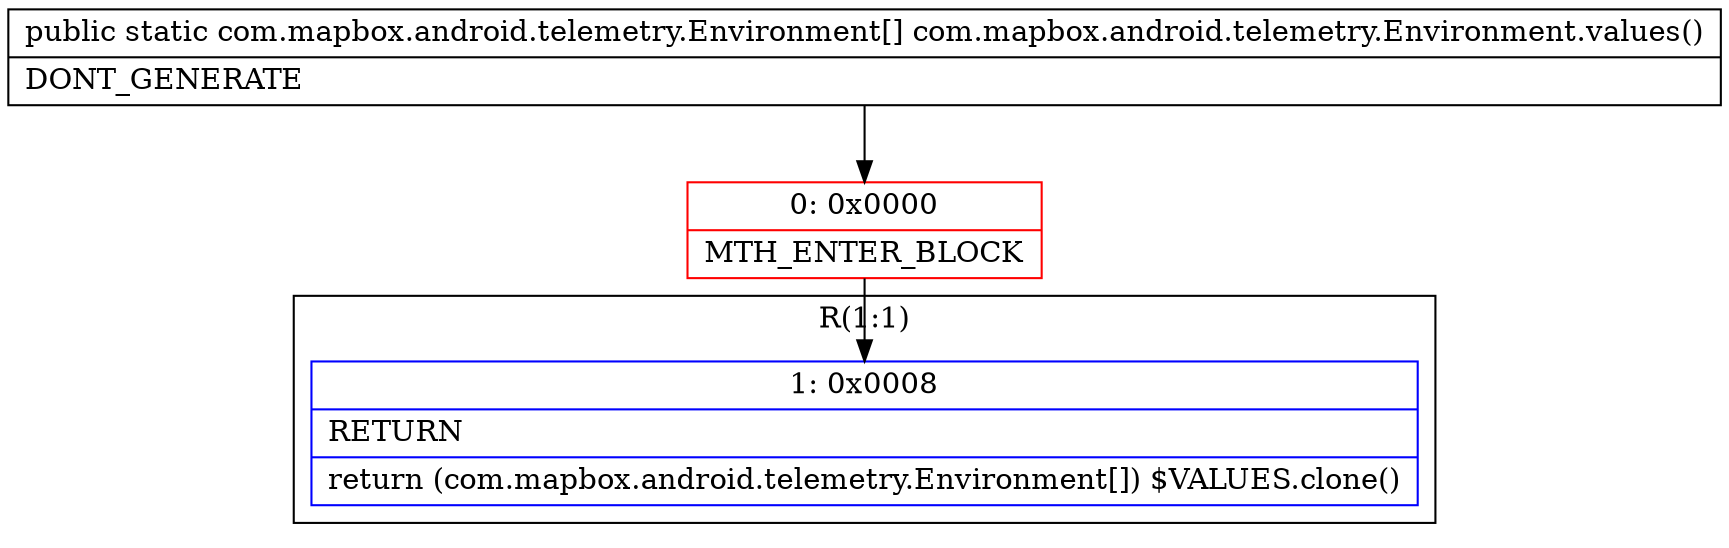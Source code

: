 digraph "CFG forcom.mapbox.android.telemetry.Environment.values()[Lcom\/mapbox\/android\/telemetry\/Environment;" {
subgraph cluster_Region_1234067729 {
label = "R(1:1)";
node [shape=record,color=blue];
Node_1 [shape=record,label="{1\:\ 0x0008|RETURN\l|return (com.mapbox.android.telemetry.Environment[]) $VALUES.clone()\l}"];
}
Node_0 [shape=record,color=red,label="{0\:\ 0x0000|MTH_ENTER_BLOCK\l}"];
MethodNode[shape=record,label="{public static com.mapbox.android.telemetry.Environment[] com.mapbox.android.telemetry.Environment.values()  | DONT_GENERATE\l}"];
MethodNode -> Node_0;
Node_0 -> Node_1;
}

